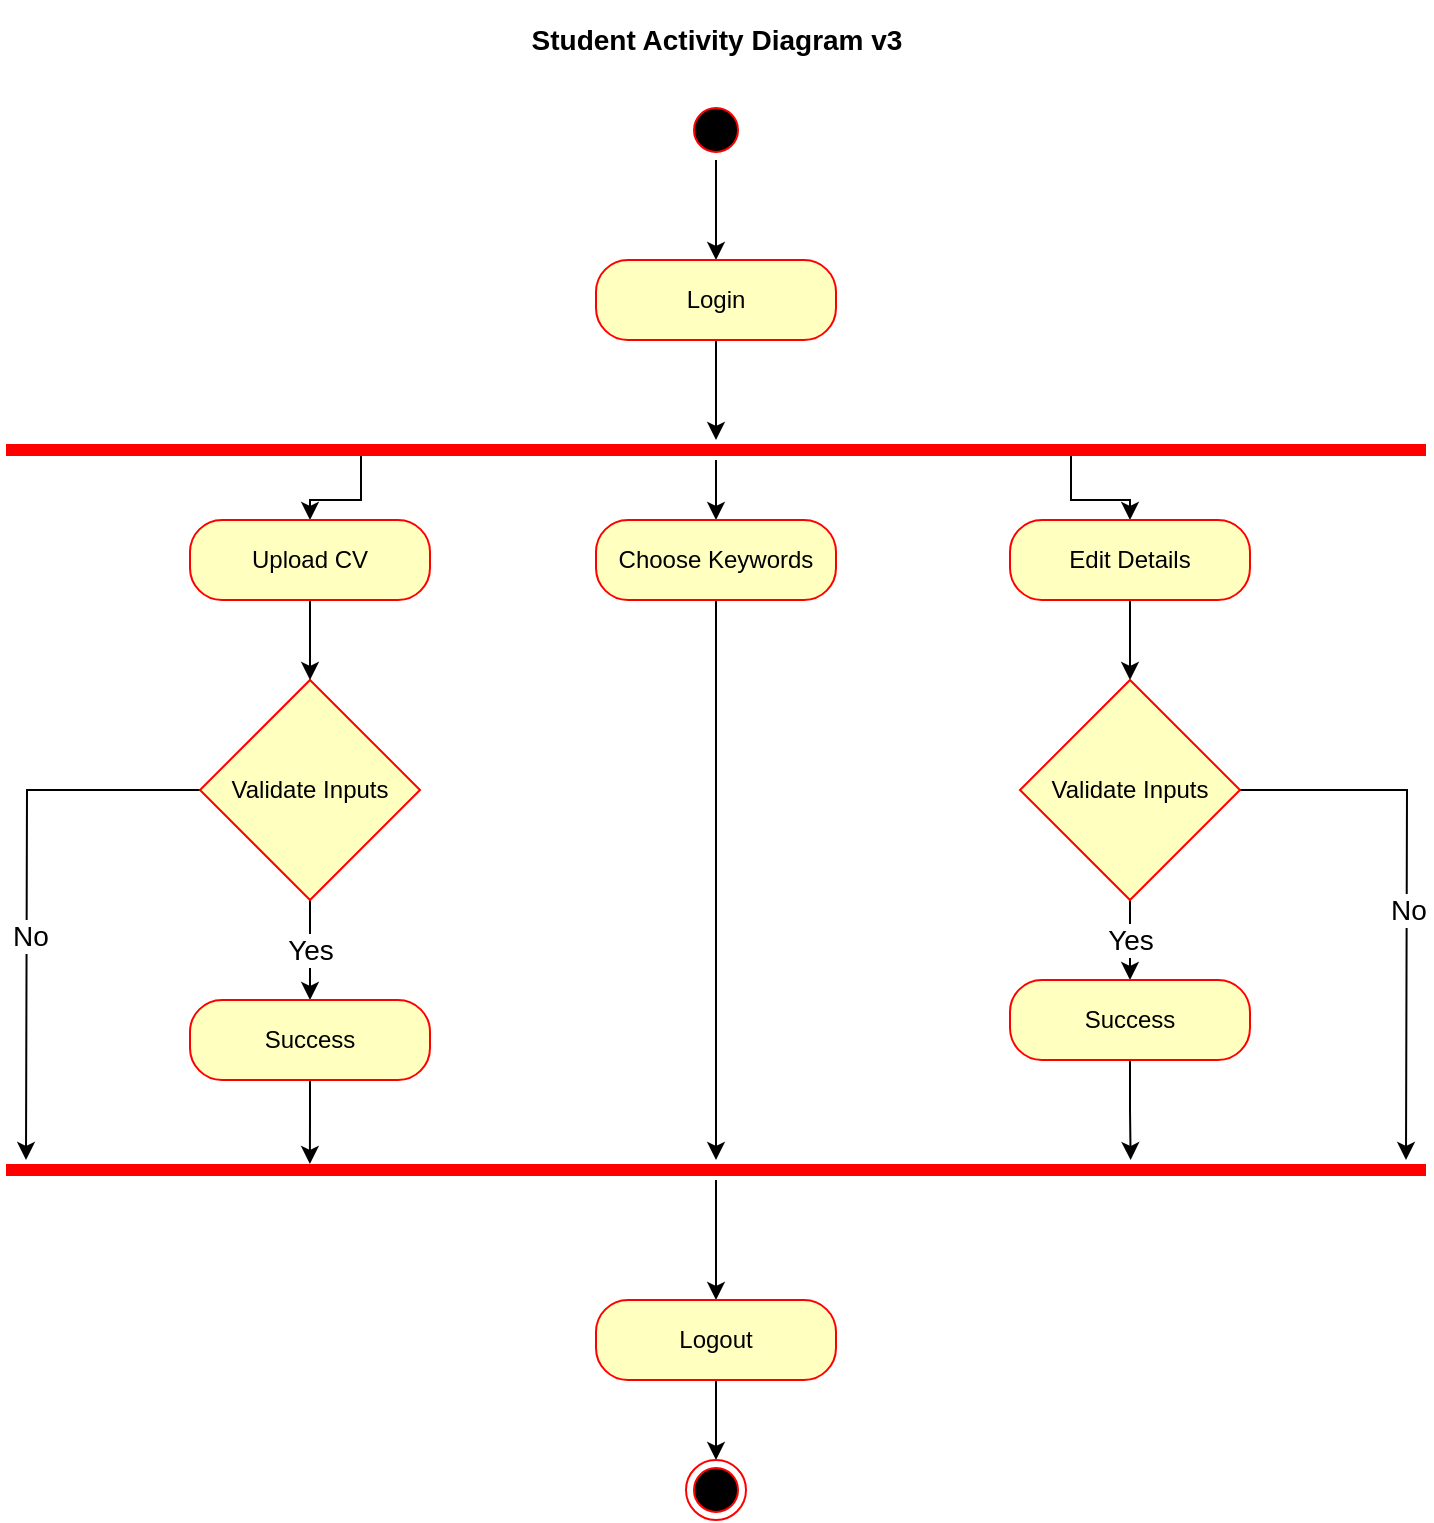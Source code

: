<mxfile version="10.8.4" type="device"><diagram id="kYmqeh_AdEj0oz3ImW82" name="Page-1"><mxGraphModel dx="1120" dy="692" grid="1" gridSize="10" guides="1" tooltips="1" connect="1" arrows="1" fold="1" page="1" pageScale="1" pageWidth="850" pageHeight="1100" math="0" shadow="0"><root><mxCell id="0"/><mxCell id="1" parent="0"/><mxCell id="MVINcT9DBTsT2U9t0Gwp-2" value="" style="edgeStyle=orthogonalEdgeStyle;rounded=0;orthogonalLoop=1;jettySize=auto;html=1;fontSize=14;" edge="1" parent="1" source="CeO-m7Kv8562xFXYlu0M-2" target="CeO-m7Kv8562xFXYlu0M-5"><mxGeometry relative="1" as="geometry"/></mxCell><mxCell id="CeO-m7Kv8562xFXYlu0M-2" value="" style="ellipse;html=1;shape=startState;fillColor=#000000;strokeColor=#ff0000;" parent="1" vertex="1"><mxGeometry x="410" y="60" width="30" height="30" as="geometry"/></mxCell><mxCell id="MVINcT9DBTsT2U9t0Gwp-7" style="edgeStyle=orthogonalEdgeStyle;rounded=0;orthogonalLoop=1;jettySize=auto;html=1;fontSize=14;" edge="1" parent="1" source="CeO-m7Kv8562xFXYlu0M-5" target="MVINcT9DBTsT2U9t0Gwp-3"><mxGeometry relative="1" as="geometry"/></mxCell><mxCell id="CeO-m7Kv8562xFXYlu0M-5" value="Login" style="rounded=1;whiteSpace=wrap;html=1;arcSize=40;fontColor=#000000;fillColor=#ffffc0;strokeColor=#ff0000;" parent="1" vertex="1"><mxGeometry x="365" y="140" width="120" height="40" as="geometry"/></mxCell><mxCell id="MVINcT9DBTsT2U9t0Gwp-19" value="Yes" style="edgeStyle=orthogonalEdgeStyle;rounded=0;orthogonalLoop=1;jettySize=auto;html=1;fontSize=14;" edge="1" parent="1" source="CeO-m7Kv8562xFXYlu0M-9" target="MVINcT9DBTsT2U9t0Gwp-13"><mxGeometry relative="1" as="geometry"/></mxCell><mxCell id="MVINcT9DBTsT2U9t0Gwp-20" style="edgeStyle=orthogonalEdgeStyle;rounded=0;orthogonalLoop=1;jettySize=auto;html=1;fontSize=14;" edge="1" parent="1" source="CeO-m7Kv8562xFXYlu0M-9"><mxGeometry relative="1" as="geometry"><mxPoint x="80" y="590" as="targetPoint"/></mxGeometry></mxCell><mxCell id="MVINcT9DBTsT2U9t0Gwp-34" value="No" style="text;html=1;resizable=0;points=[];align=center;verticalAlign=middle;labelBackgroundColor=#ffffff;fontSize=14;" vertex="1" connectable="0" parent="MVINcT9DBTsT2U9t0Gwp-20"><mxGeometry x="0.176" y="1" relative="1" as="geometry"><mxPoint as="offset"/></mxGeometry></mxCell><mxCell id="CeO-m7Kv8562xFXYlu0M-9" value="Validate Inputs" style="rhombus;whiteSpace=wrap;html=1;fillColor=#ffffc0;strokeColor=#ff0000;" parent="1" vertex="1"><mxGeometry x="167" y="350" width="110" height="110" as="geometry"/></mxCell><mxCell id="MVINcT9DBTsT2U9t0Gwp-1" value="&lt;div style=&quot;font-size: 14px;&quot;&gt;Student Activity Diagram v3&lt;/div&gt;" style="text;strokeColor=none;fillColor=none;html=1;fontSize=14;fontStyle=1;verticalAlign=middle;align=center;" vertex="1" parent="1"><mxGeometry x="375" y="10" width="100" height="40" as="geometry"/></mxCell><mxCell id="MVINcT9DBTsT2U9t0Gwp-28" style="edgeStyle=orthogonalEdgeStyle;rounded=0;orthogonalLoop=1;jettySize=auto;html=1;entryX=0.5;entryY=0;entryDx=0;entryDy=0;fontSize=14;" edge="1" parent="1" source="MVINcT9DBTsT2U9t0Gwp-3" target="MVINcT9DBTsT2U9t0Gwp-9"><mxGeometry relative="1" as="geometry"/></mxCell><mxCell id="MVINcT9DBTsT2U9t0Gwp-29" style="edgeStyle=orthogonalEdgeStyle;rounded=0;orthogonalLoop=1;jettySize=auto;html=1;exitX=0.25;exitY=0.5;exitDx=0;exitDy=0;exitPerimeter=0;entryX=0.5;entryY=0;entryDx=0;entryDy=0;fontSize=14;" edge="1" parent="1" source="MVINcT9DBTsT2U9t0Gwp-3" target="MVINcT9DBTsT2U9t0Gwp-8"><mxGeometry relative="1" as="geometry"/></mxCell><mxCell id="MVINcT9DBTsT2U9t0Gwp-30" style="edgeStyle=orthogonalEdgeStyle;rounded=0;orthogonalLoop=1;jettySize=auto;html=1;exitX=0.75;exitY=0.5;exitDx=0;exitDy=0;exitPerimeter=0;entryX=0.5;entryY=0;entryDx=0;entryDy=0;fontSize=14;" edge="1" parent="1" source="MVINcT9DBTsT2U9t0Gwp-3" target="MVINcT9DBTsT2U9t0Gwp-10"><mxGeometry relative="1" as="geometry"/></mxCell><mxCell id="MVINcT9DBTsT2U9t0Gwp-3" value="" style="shape=line;html=1;strokeWidth=6;strokeColor=#ff0000;fontSize=14;" vertex="1" parent="1"><mxGeometry x="70" y="230" width="710" height="10" as="geometry"/></mxCell><mxCell id="MVINcT9DBTsT2U9t0Gwp-27" value="" style="edgeStyle=orthogonalEdgeStyle;rounded=0;orthogonalLoop=1;jettySize=auto;html=1;fontSize=14;" edge="1" parent="1" source="MVINcT9DBTsT2U9t0Gwp-8" target="CeO-m7Kv8562xFXYlu0M-9"><mxGeometry relative="1" as="geometry"/></mxCell><mxCell id="MVINcT9DBTsT2U9t0Gwp-8" value="Upload CV" style="rounded=1;whiteSpace=wrap;html=1;arcSize=40;fontColor=#000000;fillColor=#ffffc0;strokeColor=#ff0000;" vertex="1" parent="1"><mxGeometry x="162" y="270" width="120" height="40" as="geometry"/></mxCell><mxCell id="MVINcT9DBTsT2U9t0Gwp-26" style="edgeStyle=orthogonalEdgeStyle;rounded=0;orthogonalLoop=1;jettySize=auto;html=1;fontSize=14;" edge="1" parent="1" source="MVINcT9DBTsT2U9t0Gwp-9" target="MVINcT9DBTsT2U9t0Gwp-14"><mxGeometry relative="1" as="geometry"/></mxCell><mxCell id="MVINcT9DBTsT2U9t0Gwp-9" value="Choose Keywords" style="rounded=1;whiteSpace=wrap;html=1;arcSize=40;fontColor=#000000;fillColor=#ffffc0;strokeColor=#ff0000;" vertex="1" parent="1"><mxGeometry x="365" y="270" width="120" height="40" as="geometry"/></mxCell><mxCell id="MVINcT9DBTsT2U9t0Gwp-23" value="" style="edgeStyle=orthogonalEdgeStyle;rounded=0;orthogonalLoop=1;jettySize=auto;html=1;fontSize=14;" edge="1" parent="1" source="MVINcT9DBTsT2U9t0Gwp-10" target="MVINcT9DBTsT2U9t0Gwp-11"><mxGeometry relative="1" as="geometry"/></mxCell><mxCell id="MVINcT9DBTsT2U9t0Gwp-10" value="Edit Details" style="rounded=1;whiteSpace=wrap;html=1;arcSize=40;fontColor=#000000;fillColor=#ffffc0;strokeColor=#ff0000;" vertex="1" parent="1"><mxGeometry x="572" y="270" width="120" height="40" as="geometry"/></mxCell><mxCell id="MVINcT9DBTsT2U9t0Gwp-21" value="Yes" style="edgeStyle=orthogonalEdgeStyle;rounded=0;orthogonalLoop=1;jettySize=auto;html=1;fontSize=14;" edge="1" parent="1" source="MVINcT9DBTsT2U9t0Gwp-11" target="MVINcT9DBTsT2U9t0Gwp-12"><mxGeometry relative="1" as="geometry"/></mxCell><mxCell id="MVINcT9DBTsT2U9t0Gwp-22" style="edgeStyle=orthogonalEdgeStyle;rounded=0;orthogonalLoop=1;jettySize=auto;html=1;fontSize=14;" edge="1" parent="1" source="MVINcT9DBTsT2U9t0Gwp-11"><mxGeometry relative="1" as="geometry"><mxPoint x="770" y="590" as="targetPoint"/></mxGeometry></mxCell><mxCell id="MVINcT9DBTsT2U9t0Gwp-35" value="No" style="text;html=1;resizable=0;points=[];align=center;verticalAlign=middle;labelBackgroundColor=#ffffff;fontSize=14;" vertex="1" connectable="0" parent="MVINcT9DBTsT2U9t0Gwp-22"><mxGeometry x="0.067" relative="1" as="geometry"><mxPoint as="offset"/></mxGeometry></mxCell><mxCell id="MVINcT9DBTsT2U9t0Gwp-11" value="Validate Inputs" style="rhombus;whiteSpace=wrap;html=1;fillColor=#ffffc0;strokeColor=#ff0000;" vertex="1" parent="1"><mxGeometry x="577" y="350" width="110" height="110" as="geometry"/></mxCell><mxCell id="MVINcT9DBTsT2U9t0Gwp-17" style="edgeStyle=orthogonalEdgeStyle;rounded=0;orthogonalLoop=1;jettySize=auto;html=1;entryX=0.792;entryY=0;entryDx=0;entryDy=0;entryPerimeter=0;fontSize=14;" edge="1" parent="1" source="MVINcT9DBTsT2U9t0Gwp-12" target="MVINcT9DBTsT2U9t0Gwp-14"><mxGeometry relative="1" as="geometry"/></mxCell><mxCell id="MVINcT9DBTsT2U9t0Gwp-12" value="Success" style="rounded=1;whiteSpace=wrap;html=1;arcSize=40;fontColor=#000000;fillColor=#ffffc0;strokeColor=#ff0000;" vertex="1" parent="1"><mxGeometry x="572" y="500" width="120" height="40" as="geometry"/></mxCell><mxCell id="MVINcT9DBTsT2U9t0Gwp-18" style="edgeStyle=orthogonalEdgeStyle;rounded=0;orthogonalLoop=1;jettySize=auto;html=1;entryX=0.214;entryY=0.2;entryDx=0;entryDy=0;entryPerimeter=0;fontSize=14;" edge="1" parent="1" source="MVINcT9DBTsT2U9t0Gwp-13" target="MVINcT9DBTsT2U9t0Gwp-14"><mxGeometry relative="1" as="geometry"/></mxCell><mxCell id="MVINcT9DBTsT2U9t0Gwp-13" value="Success" style="rounded=1;whiteSpace=wrap;html=1;arcSize=40;fontColor=#000000;fillColor=#ffffc0;strokeColor=#ff0000;" vertex="1" parent="1"><mxGeometry x="162" y="510" width="120" height="40" as="geometry"/></mxCell><mxCell id="MVINcT9DBTsT2U9t0Gwp-37" style="edgeStyle=orthogonalEdgeStyle;rounded=0;orthogonalLoop=1;jettySize=auto;html=1;entryX=0.5;entryY=0;entryDx=0;entryDy=0;fontSize=14;" edge="1" parent="1" source="MVINcT9DBTsT2U9t0Gwp-14" target="MVINcT9DBTsT2U9t0Gwp-36"><mxGeometry relative="1" as="geometry"/></mxCell><mxCell id="MVINcT9DBTsT2U9t0Gwp-14" value="" style="shape=line;html=1;strokeWidth=6;strokeColor=#ff0000;fontSize=14;" vertex="1" parent="1"><mxGeometry x="70" y="590" width="710" height="10" as="geometry"/></mxCell><mxCell id="MVINcT9DBTsT2U9t0Gwp-39" value="" style="edgeStyle=orthogonalEdgeStyle;rounded=0;orthogonalLoop=1;jettySize=auto;html=1;fontSize=14;" edge="1" parent="1" source="MVINcT9DBTsT2U9t0Gwp-36" target="MVINcT9DBTsT2U9t0Gwp-38"><mxGeometry relative="1" as="geometry"/></mxCell><mxCell id="MVINcT9DBTsT2U9t0Gwp-36" value="Logout" style="rounded=1;whiteSpace=wrap;html=1;arcSize=40;fontColor=#000000;fillColor=#ffffc0;strokeColor=#ff0000;" vertex="1" parent="1"><mxGeometry x="365" y="660" width="120" height="40" as="geometry"/></mxCell><mxCell id="MVINcT9DBTsT2U9t0Gwp-38" value="" style="ellipse;html=1;shape=endState;fillColor=#000000;strokeColor=#ff0000;fontSize=14;" vertex="1" parent="1"><mxGeometry x="410" y="740" width="30" height="30" as="geometry"/></mxCell></root></mxGraphModel></diagram></mxfile>